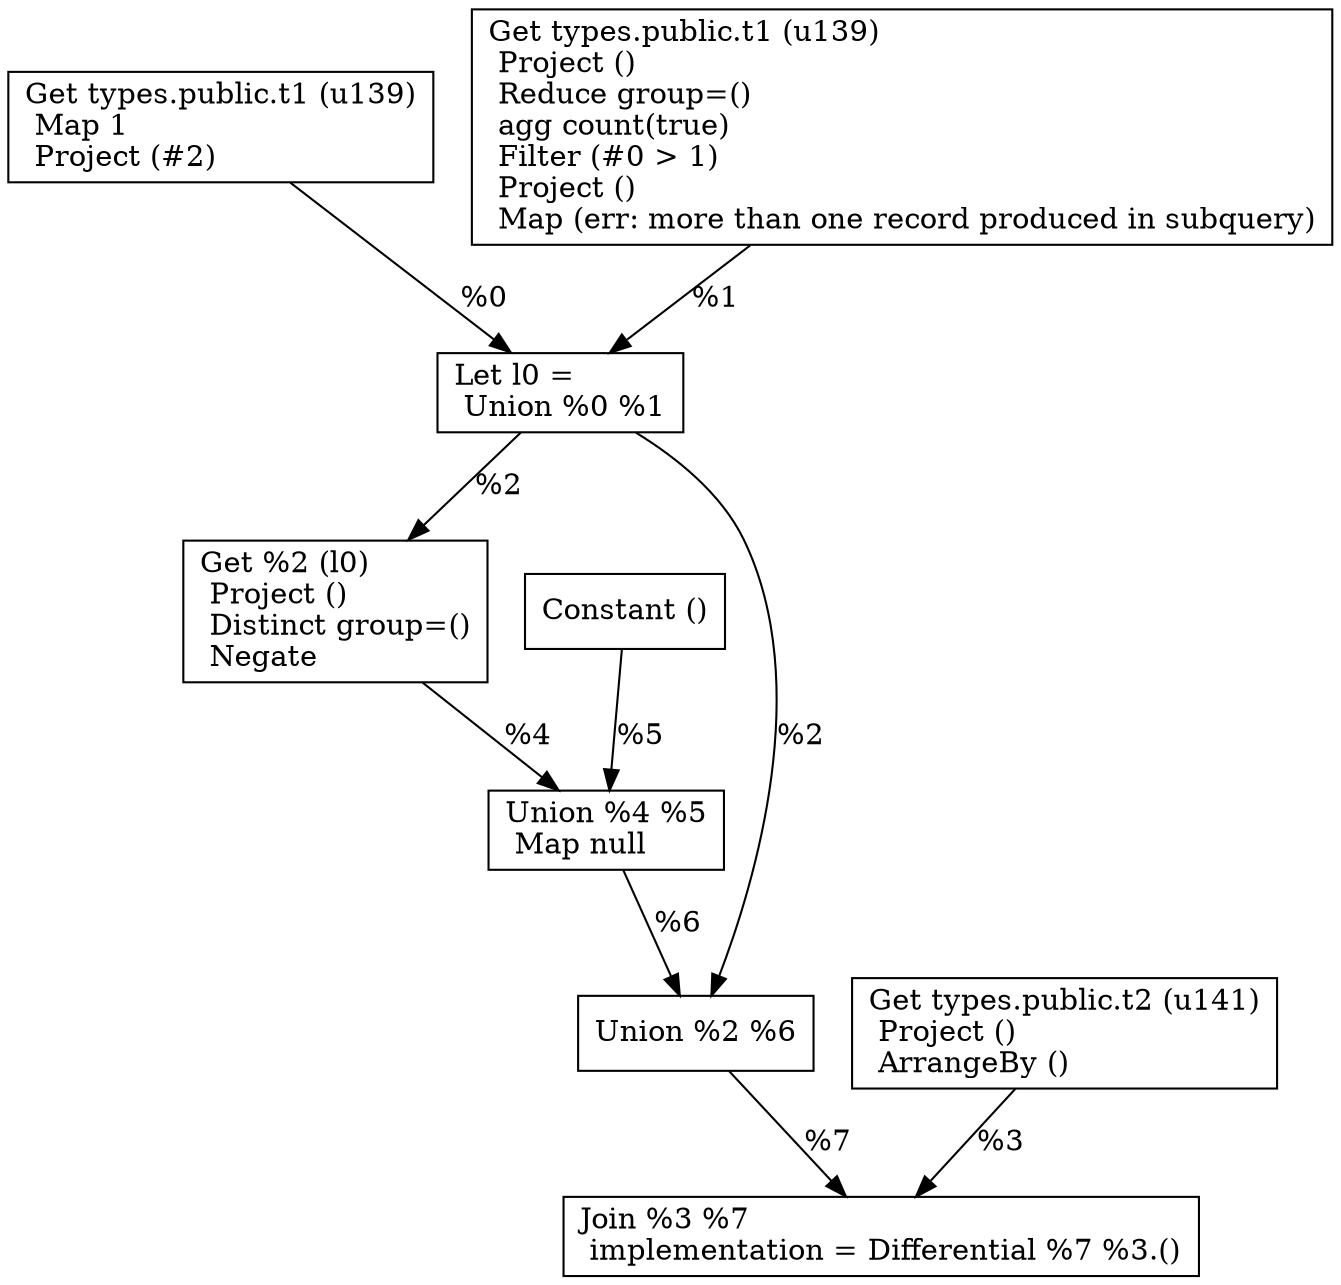 digraph G {
    node0 [shape = record, label=" Get types.public.t1 (u139)\l Map 1\l Project (#2)\l"]
    node1 [shape = record, label=" Get types.public.t1 (u139)\l Project ()\l Reduce group=()\l  agg count(true)\l Filter (#0 \> 1)\l Project ()\l Map (err: more than one record produced in subquery)\l"]
    node2 [shape = record, label="Let l0 =\l Union %0 %1\l"]
    node3 [shape = record, label=" Get types.public.t2 (u141)\l Project ()\l ArrangeBy ()\l"]
    node4 [shape = record, label=" Get %2 (l0)\l Project ()\l Distinct group=()\l Negate\l"]
    node5 [shape = record, label=" Constant ()\l"]
    node6 [shape = record, label=" Union %4 %5\l Map null\l"]
    node7 [shape = record, label=" Union %2 %6\l"]
    node8 [shape = record, label=" Join %3 %7\l  implementation = Differential %7 %3.()\l"]
    node5 -> node6 [label = "%5\l"]
    node3 -> node8 [label = "%3\l"]
    node2 -> node4 [label = "%2\l"]
    node2 -> node7 [label = "%2\l"]
    node1 -> node2 [label = "%1\l"]
    node6 -> node7 [label = "%6\l"]
    node0 -> node2 [label = "%0\l"]
    node7 -> node8 [label = "%7\l"]
    node4 -> node6 [label = "%4\l"]
}
